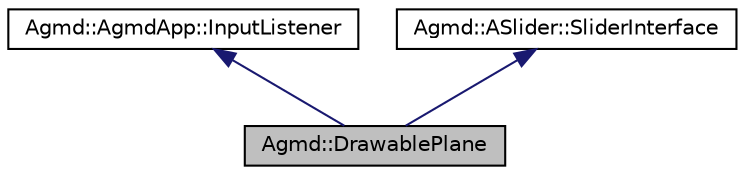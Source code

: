 digraph "Agmd::DrawablePlane"
{
  edge [fontname="Helvetica",fontsize="10",labelfontname="Helvetica",labelfontsize="10"];
  node [fontname="Helvetica",fontsize="10",shape=record];
  Node1 [label="Agmd::DrawablePlane",height=0.2,width=0.4,color="black", fillcolor="grey75", style="filled" fontcolor="black"];
  Node2 -> Node1 [dir="back",color="midnightblue",fontsize="10",style="solid"];
  Node2 [label="Agmd::AgmdApp::InputListener",height=0.2,width=0.4,color="black", fillcolor="white", style="filled",URL="$class_agmd_1_1_agmd_app_1_1_input_listener.html"];
  Node3 -> Node1 [dir="back",color="midnightblue",fontsize="10",style="solid"];
  Node3 [label="Agmd::ASlider::SliderInterface",height=0.2,width=0.4,color="black", fillcolor="white", style="filled",URL="$class_agmd_1_1_a_slider_1_1_slider_interface.html"];
}
